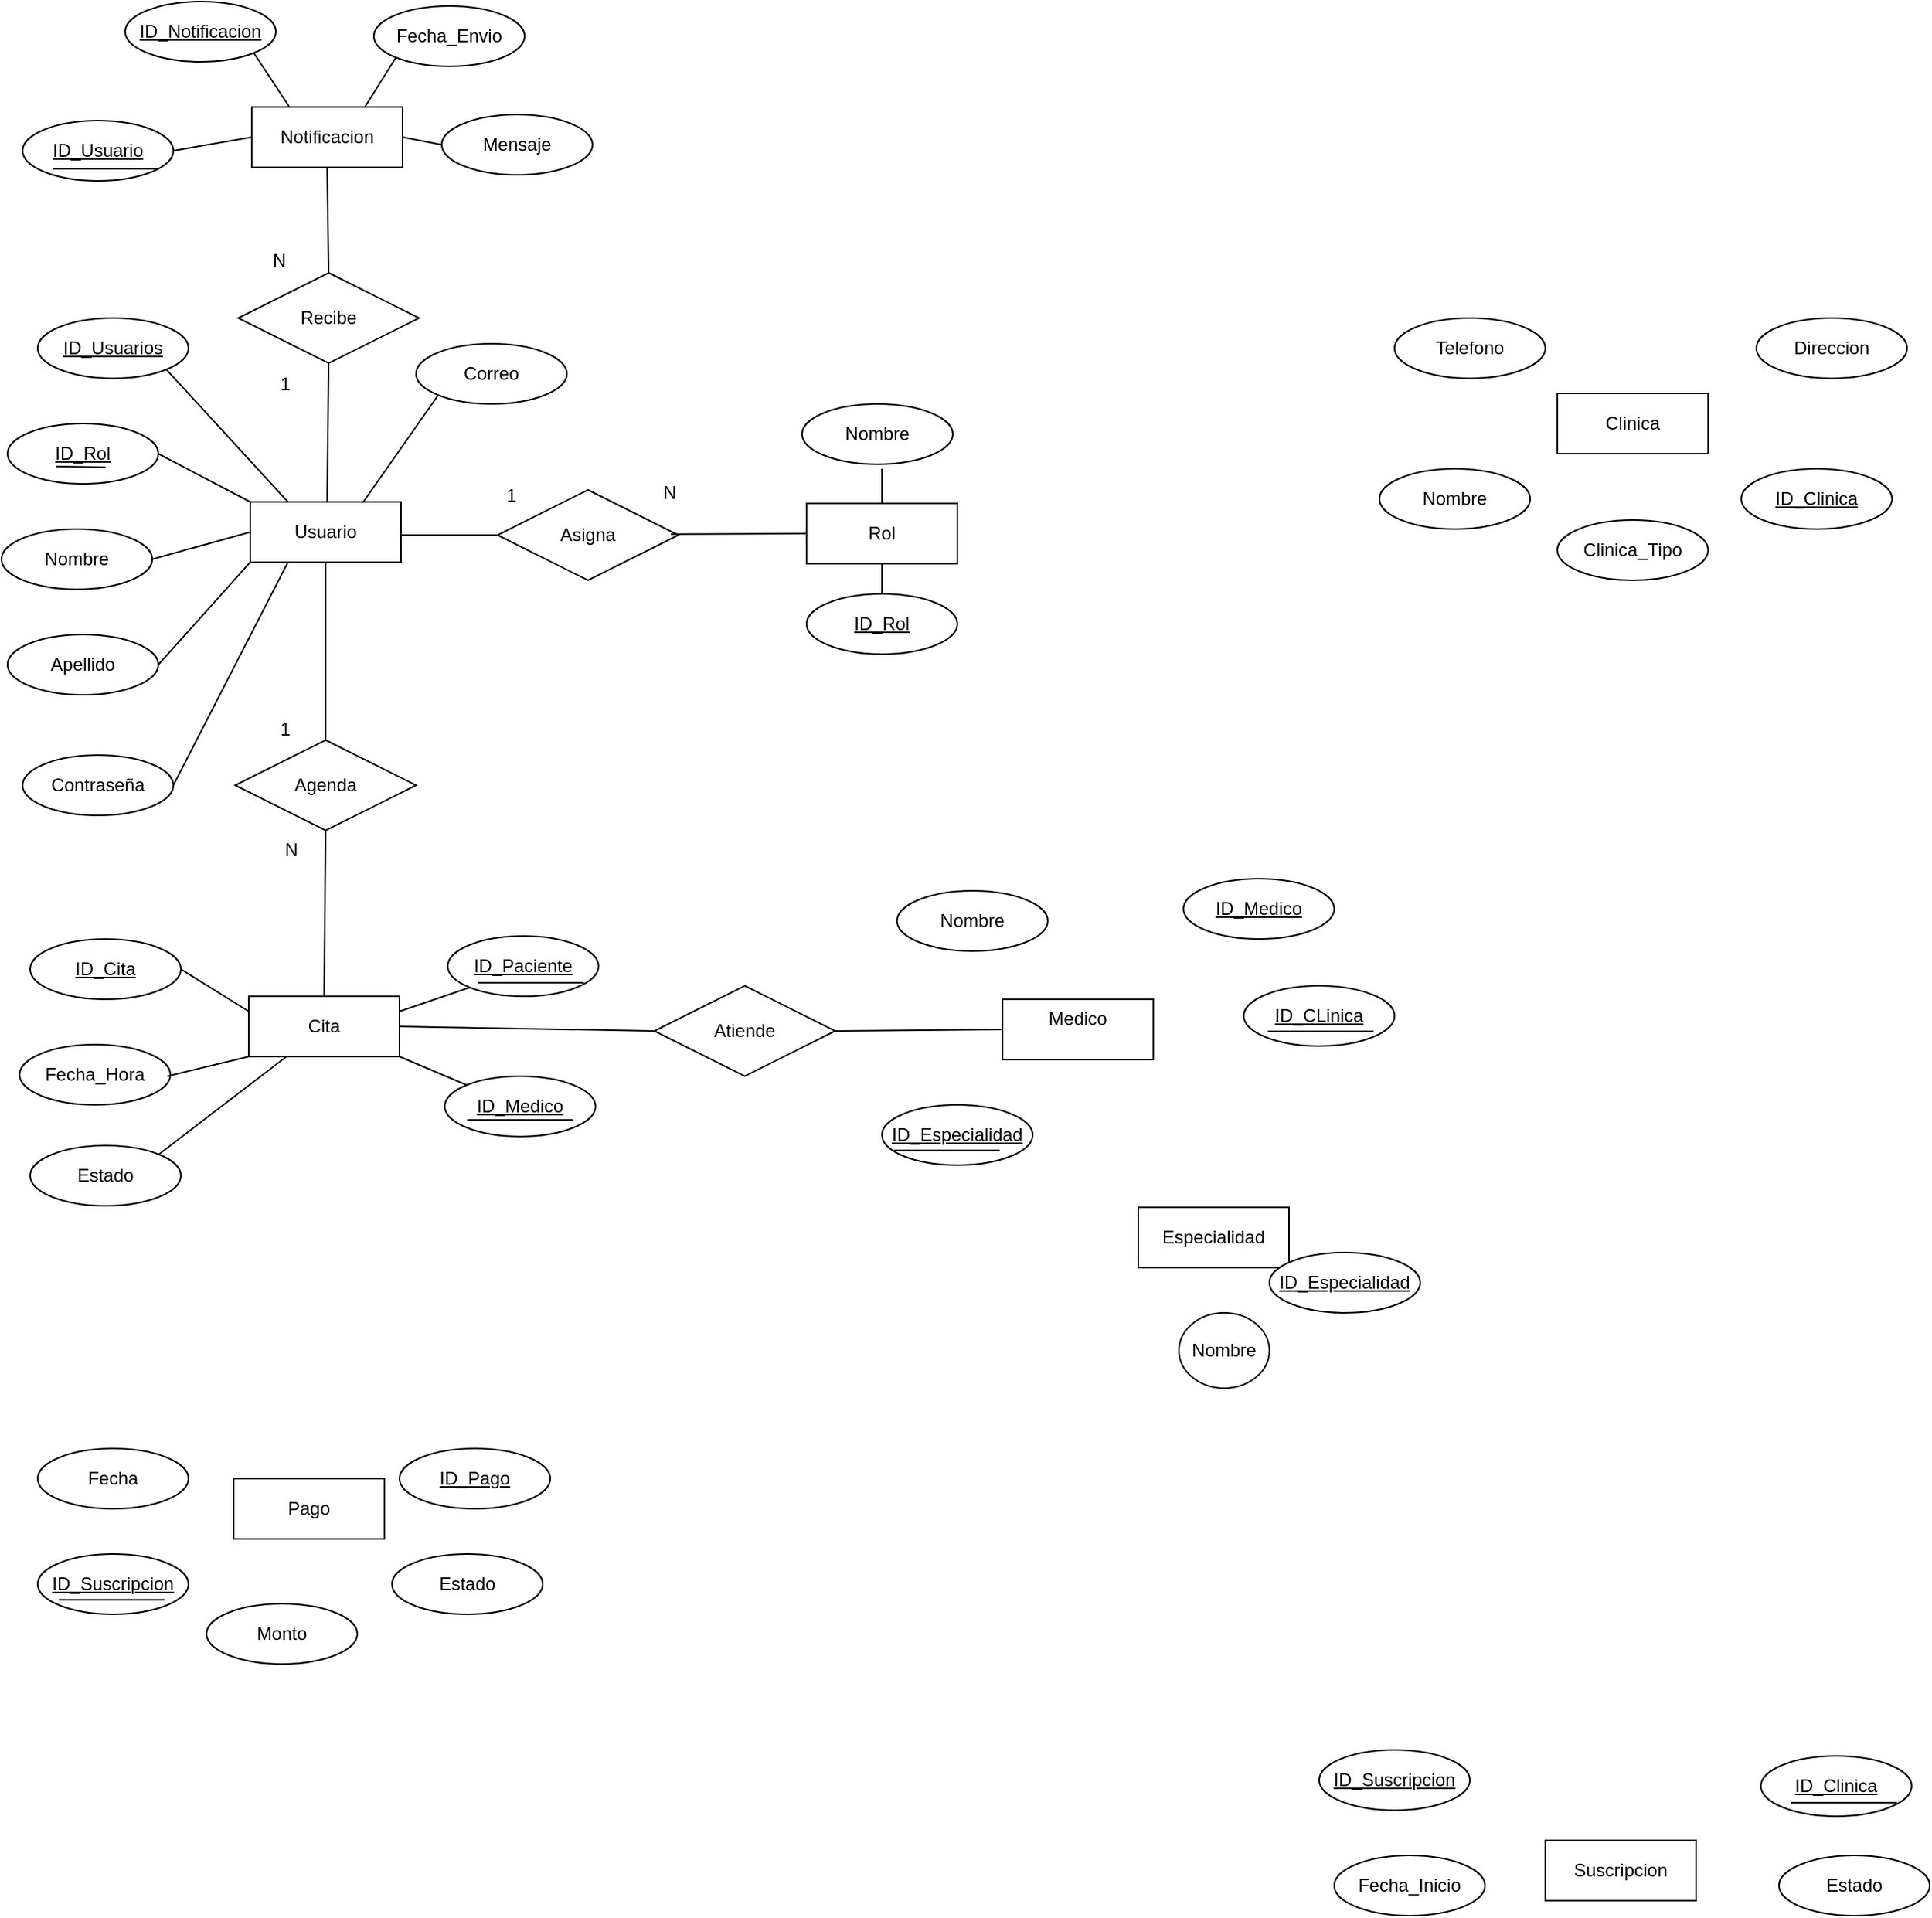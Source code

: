 <mxfile version="26.0.11">
  <diagram name="Page-1" id="bOMGAiljpsrgAa3pAj72">
    <mxGraphModel dx="1720" dy="1843" grid="1" gridSize="10" guides="1" tooltips="1" connect="1" arrows="1" fold="1" page="1" pageScale="1" pageWidth="850" pageHeight="1100" math="0" shadow="0">
      <root>
        <mxCell id="0" />
        <mxCell id="1" parent="0" />
        <mxCell id="c--go3GaVP2PXI2ZTADo-1" value="Usuario" style="whiteSpace=wrap;html=1;align=center;" vertex="1" parent="1">
          <mxGeometry x="261" y="-278" width="100" height="40" as="geometry" />
        </mxCell>
        <mxCell id="c--go3GaVP2PXI2ZTADo-3" value="Clinica" style="whiteSpace=wrap;html=1;align=center;" vertex="1" parent="1">
          <mxGeometry x="1128" y="-350" width="100" height="40" as="geometry" />
        </mxCell>
        <mxCell id="c--go3GaVP2PXI2ZTADo-4" value="Medico&lt;div&gt;&lt;br&gt;&lt;/div&gt;" style="whiteSpace=wrap;html=1;align=center;" vertex="1" parent="1">
          <mxGeometry x="760" y="52" width="100" height="40" as="geometry" />
        </mxCell>
        <mxCell id="c--go3GaVP2PXI2ZTADo-5" value="&lt;div&gt;Especialidad&lt;/div&gt;" style="whiteSpace=wrap;html=1;align=center;" vertex="1" parent="1">
          <mxGeometry x="850" y="190" width="100" height="40" as="geometry" />
        </mxCell>
        <mxCell id="c--go3GaVP2PXI2ZTADo-6" value="Suscripcion" style="whiteSpace=wrap;html=1;align=center;" vertex="1" parent="1">
          <mxGeometry x="1120" y="610" width="100" height="40" as="geometry" />
        </mxCell>
        <mxCell id="c--go3GaVP2PXI2ZTADo-7" value="Pago" style="whiteSpace=wrap;html=1;align=center;" vertex="1" parent="1">
          <mxGeometry x="250" y="370" width="100" height="40" as="geometry" />
        </mxCell>
        <mxCell id="c--go3GaVP2PXI2ZTADo-8" value="ID_Rol" style="ellipse;whiteSpace=wrap;html=1;align=center;fontStyle=4;" vertex="1" parent="1">
          <mxGeometry x="100" y="-330" width="100" height="40" as="geometry" />
        </mxCell>
        <mxCell id="c--go3GaVP2PXI2ZTADo-9" value="Nombre" style="ellipse;whiteSpace=wrap;html=1;align=center;" vertex="1" parent="1">
          <mxGeometry x="96" y="-260" width="100" height="40" as="geometry" />
        </mxCell>
        <mxCell id="c--go3GaVP2PXI2ZTADo-10" value="Apellido" style="ellipse;whiteSpace=wrap;html=1;align=center;" vertex="1" parent="1">
          <mxGeometry x="100" y="-190" width="100" height="40" as="geometry" />
        </mxCell>
        <mxCell id="c--go3GaVP2PXI2ZTADo-11" value="Contraseña" style="ellipse;whiteSpace=wrap;html=1;align=center;" vertex="1" parent="1">
          <mxGeometry x="110" y="-110" width="100" height="40" as="geometry" />
        </mxCell>
        <mxCell id="c--go3GaVP2PXI2ZTADo-14" value="Correo" style="ellipse;whiteSpace=wrap;html=1;align=center;" vertex="1" parent="1">
          <mxGeometry x="371" y="-383" width="100" height="40" as="geometry" />
        </mxCell>
        <mxCell id="c--go3GaVP2PXI2ZTADo-16" value="ID_Usuarios" style="ellipse;whiteSpace=wrap;html=1;align=center;fontStyle=4;" vertex="1" parent="1">
          <mxGeometry x="120" y="-400" width="100" height="40" as="geometry" />
        </mxCell>
        <mxCell id="c--go3GaVP2PXI2ZTADo-19" value="" style="endArrow=none;html=1;rounded=0;" edge="1" parent="1">
          <mxGeometry relative="1" as="geometry">
            <mxPoint x="132" y="-301.5" as="sourcePoint" />
            <mxPoint x="165" y="-301" as="targetPoint" />
          </mxGeometry>
        </mxCell>
        <mxCell id="c--go3GaVP2PXI2ZTADo-21" value="Rol" style="whiteSpace=wrap;html=1;align=center;" vertex="1" parent="1">
          <mxGeometry x="630" y="-277" width="100" height="40" as="geometry" />
        </mxCell>
        <mxCell id="c--go3GaVP2PXI2ZTADo-22" value="ID_Rol" style="ellipse;whiteSpace=wrap;html=1;align=center;fontStyle=4;" vertex="1" parent="1">
          <mxGeometry x="630" y="-217" width="100" height="40" as="geometry" />
        </mxCell>
        <mxCell id="c--go3GaVP2PXI2ZTADo-23" value="Nombre" style="ellipse;whiteSpace=wrap;html=1;align=center;" vertex="1" parent="1">
          <mxGeometry x="627" y="-343" width="100" height="40" as="geometry" />
        </mxCell>
        <mxCell id="c--go3GaVP2PXI2ZTADo-24" value="ID_Clinica" style="ellipse;whiteSpace=wrap;html=1;align=center;fontStyle=4;" vertex="1" parent="1">
          <mxGeometry x="1250" y="-300" width="100" height="40" as="geometry" />
        </mxCell>
        <mxCell id="c--go3GaVP2PXI2ZTADo-26" value="Monto&lt;span style=&quot;color: rgba(0, 0, 0, 0); font-family: monospace; font-size: 0px; text-align: start; text-wrap-mode: nowrap;&quot;&gt;%3CmxGraphModel%3E%3Croot%3E%3CmxCell%20id%3D%220%22%2F%3E%3CmxCell%20id%3D%221%22%20parent%3D%220%22%2F%3E%3CmxCell%20id%3D%222%22%20value%3D%22Clinica_Tipo%22%20style%3D%22ellipse%3BwhiteSpace%3Dwrap%3Bhtml%3D1%3Balign%3Dcenter%3B%22%20vertex%3D%221%22%20parent%3D%221%22%3E%3CmxGeometry%20x%3D%22390%22%20y%3D%22160%22%20width%3D%22100%22%20height%3D%2240%22%20as%3D%22geometry%22%2F%3E%3C%2FmxCell%3E%3C%2Froot%3E%3C%2FmxGraphModel%3E&lt;/span&gt;" style="ellipse;whiteSpace=wrap;html=1;align=center;" vertex="1" parent="1">
          <mxGeometry x="232" y="453" width="100" height="40" as="geometry" />
        </mxCell>
        <mxCell id="c--go3GaVP2PXI2ZTADo-27" value="Telefono" style="ellipse;whiteSpace=wrap;html=1;align=center;" vertex="1" parent="1">
          <mxGeometry x="1020" y="-400" width="100" height="40" as="geometry" />
        </mxCell>
        <mxCell id="c--go3GaVP2PXI2ZTADo-29" value="Direccion" style="ellipse;whiteSpace=wrap;html=1;align=center;" vertex="1" parent="1">
          <mxGeometry x="1260" y="-400" width="100" height="40" as="geometry" />
        </mxCell>
        <mxCell id="c--go3GaVP2PXI2ZTADo-30" value="Nombre" style="ellipse;whiteSpace=wrap;html=1;align=center;" vertex="1" parent="1">
          <mxGeometry x="1010" y="-300" width="100" height="40" as="geometry" />
        </mxCell>
        <mxCell id="c--go3GaVP2PXI2ZTADo-31" value="ID_Medico" style="ellipse;whiteSpace=wrap;html=1;align=center;fontStyle=4;" vertex="1" parent="1">
          <mxGeometry x="880" y="-28" width="100" height="40" as="geometry" />
        </mxCell>
        <mxCell id="c--go3GaVP2PXI2ZTADo-32" value="Nombre" style="ellipse;whiteSpace=wrap;html=1;align=center;" vertex="1" parent="1">
          <mxGeometry x="877" y="260" width="60" height="50" as="geometry" />
        </mxCell>
        <mxCell id="c--go3GaVP2PXI2ZTADo-33" value="ID_Especialidad" style="ellipse;whiteSpace=wrap;html=1;align=center;fontStyle=4;" vertex="1" parent="1">
          <mxGeometry x="680" y="122" width="100" height="40" as="geometry" />
        </mxCell>
        <mxCell id="c--go3GaVP2PXI2ZTADo-34" value="" style="endArrow=none;html=1;rounded=0;exitX=0;exitY=1;exitDx=0;exitDy=0;entryX=1;entryY=1;entryDx=0;entryDy=0;" edge="1" parent="1">
          <mxGeometry relative="1" as="geometry">
            <mxPoint x="687.883" y="152.237" as="sourcePoint" />
            <mxPoint x="758.117" y="152.237" as="targetPoint" />
          </mxGeometry>
        </mxCell>
        <mxCell id="c--go3GaVP2PXI2ZTADo-35" value="ID_CLinica" style="ellipse;whiteSpace=wrap;html=1;align=center;fontStyle=4;" vertex="1" parent="1">
          <mxGeometry x="920" y="43" width="100" height="40" as="geometry" />
        </mxCell>
        <mxCell id="c--go3GaVP2PXI2ZTADo-37" value="ID_Especialidad" style="ellipse;whiteSpace=wrap;html=1;align=center;fontStyle=4;" vertex="1" parent="1">
          <mxGeometry x="937" y="220" width="100" height="40" as="geometry" />
        </mxCell>
        <mxCell id="c--go3GaVP2PXI2ZTADo-38" value="Nombre" style="ellipse;whiteSpace=wrap;html=1;align=center;" vertex="1" parent="1">
          <mxGeometry x="690" y="-20" width="100" height="40" as="geometry" />
        </mxCell>
        <mxCell id="c--go3GaVP2PXI2ZTADo-39" value="Cita" style="whiteSpace=wrap;html=1;align=center;" vertex="1" parent="1">
          <mxGeometry x="260" y="50" width="100" height="40" as="geometry" />
        </mxCell>
        <mxCell id="c--go3GaVP2PXI2ZTADo-41" value="ID_Suscripcion" style="ellipse;whiteSpace=wrap;html=1;align=center;fontStyle=4;" vertex="1" parent="1">
          <mxGeometry x="970" y="550" width="100" height="40" as="geometry" />
        </mxCell>
        <mxCell id="c--go3GaVP2PXI2ZTADo-42" value="ID_Paciente" style="ellipse;whiteSpace=wrap;html=1;align=center;fontStyle=4;" vertex="1" parent="1">
          <mxGeometry x="392" y="10" width="100" height="40" as="geometry" />
        </mxCell>
        <mxCell id="c--go3GaVP2PXI2ZTADo-44" value="ID_Pago" style="ellipse;whiteSpace=wrap;html=1;align=center;fontStyle=4;" vertex="1" parent="1">
          <mxGeometry x="360" y="350" width="100" height="40" as="geometry" />
        </mxCell>
        <mxCell id="c--go3GaVP2PXI2ZTADo-46" value="" style="endArrow=none;html=1;rounded=0;exitX=0;exitY=1;exitDx=0;exitDy=0;entryX=1;entryY=1;entryDx=0;entryDy=0;" edge="1" parent="1">
          <mxGeometry relative="1" as="geometry">
            <mxPoint x="935.883" y="73.237" as="sourcePoint" />
            <mxPoint x="1006.117" y="73.237" as="targetPoint" />
          </mxGeometry>
        </mxCell>
        <mxCell id="c--go3GaVP2PXI2ZTADo-47" value="" style="endArrow=none;html=1;rounded=0;exitX=0;exitY=1;exitDx=0;exitDy=0;entryX=1;entryY=1;entryDx=0;entryDy=0;" edge="1" parent="1">
          <mxGeometry relative="1" as="geometry">
            <mxPoint x="412.003" y="40.997" as="sourcePoint" />
            <mxPoint x="482.237" y="40.997" as="targetPoint" />
          </mxGeometry>
        </mxCell>
        <mxCell id="c--go3GaVP2PXI2ZTADo-48" value="Fecha_Hora" style="ellipse;whiteSpace=wrap;html=1;align=center;" vertex="1" parent="1">
          <mxGeometry x="108" y="82" width="100" height="40" as="geometry" />
        </mxCell>
        <mxCell id="c--go3GaVP2PXI2ZTADo-49" value="Estado" style="ellipse;whiteSpace=wrap;html=1;align=center;" vertex="1" parent="1">
          <mxGeometry x="1275" y="620" width="100" height="40" as="geometry" />
        </mxCell>
        <mxCell id="c--go3GaVP2PXI2ZTADo-50" value="ID_Suscripcion" style="ellipse;whiteSpace=wrap;html=1;align=center;fontStyle=4;" vertex="1" parent="1">
          <mxGeometry x="120" y="420" width="100" height="40" as="geometry" />
        </mxCell>
        <mxCell id="c--go3GaVP2PXI2ZTADo-52" value="" style="endArrow=none;html=1;rounded=0;exitX=0;exitY=1;exitDx=0;exitDy=0;entryX=1;entryY=1;entryDx=0;entryDy=0;" edge="1" parent="1">
          <mxGeometry relative="1" as="geometry">
            <mxPoint x="134.003" y="450.337" as="sourcePoint" />
            <mxPoint x="204.237" y="450.337" as="targetPoint" />
          </mxGeometry>
        </mxCell>
        <mxCell id="c--go3GaVP2PXI2ZTADo-53" value="Clinica_Tipo" style="ellipse;whiteSpace=wrap;html=1;align=center;" vertex="1" parent="1">
          <mxGeometry x="1128" y="-266" width="100" height="40" as="geometry" />
        </mxCell>
        <mxCell id="c--go3GaVP2PXI2ZTADo-54" value="Fecha" style="ellipse;whiteSpace=wrap;html=1;align=center;" vertex="1" parent="1">
          <mxGeometry x="120" y="350" width="100" height="40" as="geometry" />
        </mxCell>
        <mxCell id="c--go3GaVP2PXI2ZTADo-55" value="Estado" style="ellipse;whiteSpace=wrap;html=1;align=center;" vertex="1" parent="1">
          <mxGeometry x="355" y="420" width="100" height="40" as="geometry" />
        </mxCell>
        <mxCell id="c--go3GaVP2PXI2ZTADo-57" value="ID_Cita" style="ellipse;whiteSpace=wrap;html=1;align=center;fontStyle=4;" vertex="1" parent="1">
          <mxGeometry x="115" y="12" width="100" height="40" as="geometry" />
        </mxCell>
        <mxCell id="c--go3GaVP2PXI2ZTADo-58" value="ID_Clinica" style="ellipse;whiteSpace=wrap;html=1;align=center;fontStyle=4;" vertex="1" parent="1">
          <mxGeometry x="1263" y="554" width="100" height="40" as="geometry" />
        </mxCell>
        <mxCell id="c--go3GaVP2PXI2ZTADo-59" value="" style="endArrow=none;html=1;rounded=0;exitX=0;exitY=1;exitDx=0;exitDy=0;entryX=1;entryY=1;entryDx=0;entryDy=0;" edge="1" parent="1">
          <mxGeometry relative="1" as="geometry">
            <mxPoint x="1283.003" y="584.997" as="sourcePoint" />
            <mxPoint x="1353.237" y="584.997" as="targetPoint" />
          </mxGeometry>
        </mxCell>
        <mxCell id="c--go3GaVP2PXI2ZTADo-60" value="Fecha_Inicio" style="ellipse;whiteSpace=wrap;html=1;align=center;" vertex="1" parent="1">
          <mxGeometry x="980" y="620" width="100" height="40" as="geometry" />
        </mxCell>
        <mxCell id="c--go3GaVP2PXI2ZTADo-61" value="Mensaje" style="ellipse;whiteSpace=wrap;html=1;align=center;" vertex="1" parent="1">
          <mxGeometry x="388" y="-535" width="100" height="40" as="geometry" />
        </mxCell>
        <mxCell id="c--go3GaVP2PXI2ZTADo-62" value="Notificacion" style="whiteSpace=wrap;html=1;align=center;" vertex="1" parent="1">
          <mxGeometry x="262" y="-540" width="100" height="40" as="geometry" />
        </mxCell>
        <mxCell id="c--go3GaVP2PXI2ZTADo-63" value="ID_Notificacion" style="ellipse;whiteSpace=wrap;html=1;align=center;fontStyle=4;" vertex="1" parent="1">
          <mxGeometry x="178" y="-610" width="100" height="40" as="geometry" />
        </mxCell>
        <mxCell id="c--go3GaVP2PXI2ZTADo-64" value="ID_Usuario" style="ellipse;whiteSpace=wrap;html=1;align=center;fontStyle=4;" vertex="1" parent="1">
          <mxGeometry x="110" y="-531" width="100" height="40" as="geometry" />
        </mxCell>
        <mxCell id="c--go3GaVP2PXI2ZTADo-65" value="" style="endArrow=none;html=1;rounded=0;exitX=0;exitY=1;exitDx=0;exitDy=0;entryX=1;entryY=1;entryDx=0;entryDy=0;" edge="1" parent="1">
          <mxGeometry relative="1" as="geometry">
            <mxPoint x="130.003" y="-499.003" as="sourcePoint" />
            <mxPoint x="200.237" y="-499.003" as="targetPoint" />
          </mxGeometry>
        </mxCell>
        <mxCell id="c--go3GaVP2PXI2ZTADo-66" value="Estado" style="ellipse;whiteSpace=wrap;html=1;align=center;" vertex="1" parent="1">
          <mxGeometry x="115" y="149" width="100" height="40" as="geometry" />
        </mxCell>
        <mxCell id="c--go3GaVP2PXI2ZTADo-67" value="Fecha_Envio" style="ellipse;whiteSpace=wrap;html=1;align=center;" vertex="1" parent="1">
          <mxGeometry x="343" y="-607" width="100" height="40" as="geometry" />
        </mxCell>
        <mxCell id="c--go3GaVP2PXI2ZTADo-73" value="ID_Medico" style="ellipse;whiteSpace=wrap;html=1;align=center;fontStyle=4;" vertex="1" parent="1">
          <mxGeometry x="390" y="103" width="100" height="40" as="geometry" />
        </mxCell>
        <mxCell id="c--go3GaVP2PXI2ZTADo-74" value="" style="endArrow=none;html=1;rounded=0;exitX=0;exitY=1;exitDx=0;exitDy=0;entryX=1;entryY=1;entryDx=0;entryDy=0;" edge="1" parent="1">
          <mxGeometry relative="1" as="geometry">
            <mxPoint x="404.883" y="131.997" as="sourcePoint" />
            <mxPoint x="475.117" y="131.997" as="targetPoint" />
          </mxGeometry>
        </mxCell>
        <mxCell id="c--go3GaVP2PXI2ZTADo-76" value="Agenda" style="shape=rhombus;perimeter=rhombusPerimeter;whiteSpace=wrap;html=1;align=center;" vertex="1" parent="1">
          <mxGeometry x="251" y="-120" width="120" height="60" as="geometry" />
        </mxCell>
        <mxCell id="c--go3GaVP2PXI2ZTADo-77" value="1" style="text;strokeColor=none;fillColor=none;spacingLeft=4;spacingRight=4;overflow=hidden;rotatable=0;points=[[0,0.5],[1,0.5]];portConstraint=eastwest;fontSize=12;whiteSpace=wrap;html=1;" vertex="1" parent="1">
          <mxGeometry x="275" y="-141" width="40" height="30" as="geometry" />
        </mxCell>
        <mxCell id="c--go3GaVP2PXI2ZTADo-78" value="N" style="text;strokeColor=none;fillColor=none;spacingLeft=4;spacingRight=4;overflow=hidden;rotatable=0;points=[[0,0.5],[1,0.5]];portConstraint=eastwest;fontSize=12;whiteSpace=wrap;html=1;" vertex="1" parent="1">
          <mxGeometry x="278" y="-61" width="40" height="30" as="geometry" />
        </mxCell>
        <mxCell id="c--go3GaVP2PXI2ZTADo-81" value="" style="endArrow=none;html=1;rounded=0;entryX=0.5;entryY=1;entryDx=0;entryDy=0;exitX=0.5;exitY=0;exitDx=0;exitDy=0;" edge="1" parent="1" source="c--go3GaVP2PXI2ZTADo-39" target="c--go3GaVP2PXI2ZTADo-76">
          <mxGeometry relative="1" as="geometry">
            <mxPoint x="510" y="20" as="sourcePoint" />
            <mxPoint x="670" y="20" as="targetPoint" />
          </mxGeometry>
        </mxCell>
        <mxCell id="c--go3GaVP2PXI2ZTADo-82" value="" style="endArrow=none;html=1;rounded=0;exitX=0.5;exitY=0;exitDx=0;exitDy=0;entryX=0.5;entryY=1;entryDx=0;entryDy=0;" edge="1" parent="1" source="c--go3GaVP2PXI2ZTADo-76" target="c--go3GaVP2PXI2ZTADo-1">
          <mxGeometry relative="1" as="geometry">
            <mxPoint x="308" y="-129" as="sourcePoint" />
            <mxPoint x="340" y="-220" as="targetPoint" />
          </mxGeometry>
        </mxCell>
        <mxCell id="c--go3GaVP2PXI2ZTADo-83" value="" style="endArrow=none;html=1;rounded=0;exitX=0.25;exitY=1;exitDx=0;exitDy=0;entryX=1;entryY=0.5;entryDx=0;entryDy=0;" edge="1" parent="1" source="c--go3GaVP2PXI2ZTADo-1" target="c--go3GaVP2PXI2ZTADo-11">
          <mxGeometry relative="1" as="geometry">
            <mxPoint x="321" y="-110" as="sourcePoint" />
            <mxPoint x="321" y="-228" as="targetPoint" />
          </mxGeometry>
        </mxCell>
        <mxCell id="c--go3GaVP2PXI2ZTADo-86" value="" style="endArrow=none;html=1;rounded=0;exitX=1;exitY=0.5;exitDx=0;exitDy=0;entryX=0;entryY=1;entryDx=0;entryDy=0;" edge="1" parent="1" source="c--go3GaVP2PXI2ZTADo-10" target="c--go3GaVP2PXI2ZTADo-1">
          <mxGeometry relative="1" as="geometry">
            <mxPoint x="296" y="-228" as="sourcePoint" />
            <mxPoint x="220" y="-80" as="targetPoint" />
          </mxGeometry>
        </mxCell>
        <mxCell id="c--go3GaVP2PXI2ZTADo-88" value="" style="endArrow=none;html=1;rounded=0;exitX=1;exitY=0.5;exitDx=0;exitDy=0;entryX=0;entryY=0.5;entryDx=0;entryDy=0;" edge="1" parent="1" source="c--go3GaVP2PXI2ZTADo-9" target="c--go3GaVP2PXI2ZTADo-1">
          <mxGeometry relative="1" as="geometry">
            <mxPoint x="210" y="-160" as="sourcePoint" />
            <mxPoint x="271" y="-228" as="targetPoint" />
          </mxGeometry>
        </mxCell>
        <mxCell id="c--go3GaVP2PXI2ZTADo-90" value="" style="endArrow=none;html=1;rounded=0;exitX=1;exitY=0.5;exitDx=0;exitDy=0;entryX=0;entryY=0;entryDx=0;entryDy=0;" edge="1" parent="1" source="c--go3GaVP2PXI2ZTADo-8" target="c--go3GaVP2PXI2ZTADo-1">
          <mxGeometry relative="1" as="geometry">
            <mxPoint x="206" y="-230" as="sourcePoint" />
            <mxPoint x="271" y="-248" as="targetPoint" />
          </mxGeometry>
        </mxCell>
        <mxCell id="c--go3GaVP2PXI2ZTADo-91" value="" style="endArrow=none;html=1;rounded=0;exitX=1;exitY=1;exitDx=0;exitDy=0;entryX=0.25;entryY=0;entryDx=0;entryDy=0;" edge="1" parent="1" source="c--go3GaVP2PXI2ZTADo-16" target="c--go3GaVP2PXI2ZTADo-1">
          <mxGeometry relative="1" as="geometry">
            <mxPoint x="210" y="-300" as="sourcePoint" />
            <mxPoint x="271" y="-268" as="targetPoint" />
          </mxGeometry>
        </mxCell>
        <mxCell id="c--go3GaVP2PXI2ZTADo-92" value="" style="endArrow=none;html=1;rounded=0;exitX=0;exitY=1;exitDx=0;exitDy=0;entryX=0.75;entryY=0;entryDx=0;entryDy=0;" edge="1" parent="1" source="c--go3GaVP2PXI2ZTADo-14" target="c--go3GaVP2PXI2ZTADo-1">
          <mxGeometry relative="1" as="geometry">
            <mxPoint x="215" y="-356" as="sourcePoint" />
            <mxPoint x="296" y="-268" as="targetPoint" />
          </mxGeometry>
        </mxCell>
        <mxCell id="c--go3GaVP2PXI2ZTADo-93" value="Recibe" style="shape=rhombus;perimeter=rhombusPerimeter;whiteSpace=wrap;html=1;align=center;" vertex="1" parent="1">
          <mxGeometry x="253" y="-430" width="120" height="60" as="geometry" />
        </mxCell>
        <mxCell id="c--go3GaVP2PXI2ZTADo-94" value="" style="endArrow=none;html=1;rounded=0;entryX=0.5;entryY=0;entryDx=0;entryDy=0;exitX=0.5;exitY=1;exitDx=0;exitDy=0;" edge="1" parent="1" source="c--go3GaVP2PXI2ZTADo-93">
          <mxGeometry relative="1" as="geometry">
            <mxPoint x="301" y="-370" as="sourcePoint" />
            <mxPoint x="312" y="-278" as="targetPoint" />
          </mxGeometry>
        </mxCell>
        <mxCell id="c--go3GaVP2PXI2ZTADo-95" value="1" style="text;strokeColor=none;fillColor=none;spacingLeft=4;spacingRight=4;overflow=hidden;rotatable=0;points=[[0,0.5],[1,0.5]];portConstraint=eastwest;fontSize=12;whiteSpace=wrap;html=1;" vertex="1" parent="1">
          <mxGeometry x="275" y="-370" width="40" height="30" as="geometry" />
        </mxCell>
        <mxCell id="c--go3GaVP2PXI2ZTADo-96" value="N" style="text;strokeColor=none;fillColor=none;spacingLeft=4;spacingRight=4;overflow=hidden;rotatable=0;points=[[0,0.5],[1,0.5]];portConstraint=eastwest;fontSize=12;whiteSpace=wrap;html=1;" vertex="1" parent="1">
          <mxGeometry x="270" y="-452" width="40" height="30" as="geometry" />
        </mxCell>
        <mxCell id="c--go3GaVP2PXI2ZTADo-97" value="" style="endArrow=none;html=1;rounded=0;entryX=0.5;entryY=1;entryDx=0;entryDy=0;exitX=0.5;exitY=0;exitDx=0;exitDy=0;" edge="1" parent="1" source="c--go3GaVP2PXI2ZTADo-93" target="c--go3GaVP2PXI2ZTADo-62">
          <mxGeometry relative="1" as="geometry">
            <mxPoint x="323" y="-360" as="sourcePoint" />
            <mxPoint x="322" y="-268" as="targetPoint" />
          </mxGeometry>
        </mxCell>
        <mxCell id="c--go3GaVP2PXI2ZTADo-99" value="Asigna" style="shape=rhombus;perimeter=rhombusPerimeter;whiteSpace=wrap;html=1;align=center;" vertex="1" parent="1">
          <mxGeometry x="425" y="-286" width="120" height="60" as="geometry" />
        </mxCell>
        <mxCell id="c--go3GaVP2PXI2ZTADo-100" value="" style="endArrow=none;html=1;rounded=0;exitX=0;exitY=0.5;exitDx=0;exitDy=0;" edge="1" parent="1" source="c--go3GaVP2PXI2ZTADo-99">
          <mxGeometry relative="1" as="geometry">
            <mxPoint x="396" y="-339" as="sourcePoint" />
            <mxPoint x="360" y="-256" as="targetPoint" />
          </mxGeometry>
        </mxCell>
        <mxCell id="c--go3GaVP2PXI2ZTADo-101" value="" style="endArrow=none;html=1;rounded=0;exitX=0;exitY=0.5;exitDx=0;exitDy=0;" edge="1" parent="1" source="c--go3GaVP2PXI2ZTADo-21">
          <mxGeometry relative="1" as="geometry">
            <mxPoint x="605" y="-256.67" as="sourcePoint" />
            <mxPoint x="540" y="-256.67" as="targetPoint" />
          </mxGeometry>
        </mxCell>
        <mxCell id="c--go3GaVP2PXI2ZTADo-102" value="1" style="text;strokeColor=none;fillColor=none;spacingLeft=4;spacingRight=4;overflow=hidden;rotatable=0;points=[[0,0.5],[1,0.5]];portConstraint=eastwest;fontSize=12;whiteSpace=wrap;html=1;" vertex="1" parent="1">
          <mxGeometry x="425" y="-296" width="40" height="30" as="geometry" />
        </mxCell>
        <mxCell id="c--go3GaVP2PXI2ZTADo-103" value="N" style="text;strokeColor=none;fillColor=none;spacingLeft=4;spacingRight=4;overflow=hidden;rotatable=0;points=[[0,0.5],[1,0.5]];portConstraint=eastwest;fontSize=12;whiteSpace=wrap;html=1;" vertex="1" parent="1">
          <mxGeometry x="529" y="-298" width="40" height="30" as="geometry" />
        </mxCell>
        <mxCell id="c--go3GaVP2PXI2ZTADo-104" value="" style="endArrow=none;html=1;rounded=0;entryX=0;entryY=0.5;entryDx=0;entryDy=0;exitX=1;exitY=0.5;exitDx=0;exitDy=0;" edge="1" parent="1" source="c--go3GaVP2PXI2ZTADo-62" target="c--go3GaVP2PXI2ZTADo-61">
          <mxGeometry relative="1" as="geometry">
            <mxPoint x="323" y="-420" as="sourcePoint" />
            <mxPoint x="322" y="-490" as="targetPoint" />
          </mxGeometry>
        </mxCell>
        <mxCell id="c--go3GaVP2PXI2ZTADo-105" value="" style="endArrow=none;html=1;rounded=0;entryX=1;entryY=0.5;entryDx=0;entryDy=0;exitX=0;exitY=0.5;exitDx=0;exitDy=0;" edge="1" parent="1" source="c--go3GaVP2PXI2ZTADo-62" target="c--go3GaVP2PXI2ZTADo-64">
          <mxGeometry relative="1" as="geometry">
            <mxPoint x="333" y="-410" as="sourcePoint" />
            <mxPoint x="332" y="-480" as="targetPoint" />
          </mxGeometry>
        </mxCell>
        <mxCell id="c--go3GaVP2PXI2ZTADo-106" value="" style="endArrow=none;html=1;rounded=0;entryX=0.25;entryY=0;entryDx=0;entryDy=0;exitX=1;exitY=1;exitDx=0;exitDy=0;" edge="1" parent="1" source="c--go3GaVP2PXI2ZTADo-63" target="c--go3GaVP2PXI2ZTADo-62">
          <mxGeometry relative="1" as="geometry">
            <mxPoint x="272" y="-520" as="sourcePoint" />
            <mxPoint x="220" y="-500" as="targetPoint" />
          </mxGeometry>
        </mxCell>
        <mxCell id="c--go3GaVP2PXI2ZTADo-107" value="" style="endArrow=none;html=1;rounded=0;entryX=0.75;entryY=0;entryDx=0;entryDy=0;exitX=0;exitY=1;exitDx=0;exitDy=0;" edge="1" parent="1" source="c--go3GaVP2PXI2ZTADo-67" target="c--go3GaVP2PXI2ZTADo-62">
          <mxGeometry relative="1" as="geometry">
            <mxPoint x="273" y="-566" as="sourcePoint" />
            <mxPoint x="297" y="-530" as="targetPoint" />
          </mxGeometry>
        </mxCell>
        <mxCell id="c--go3GaVP2PXI2ZTADo-109" value="" style="endArrow=none;html=1;rounded=0;entryX=0.5;entryY=0;entryDx=0;entryDy=0;" edge="1" parent="1" target="c--go3GaVP2PXI2ZTADo-21">
          <mxGeometry relative="1" as="geometry">
            <mxPoint x="680" y="-300" as="sourcePoint" />
            <mxPoint x="550" y="-246.67" as="targetPoint" />
          </mxGeometry>
        </mxCell>
        <mxCell id="c--go3GaVP2PXI2ZTADo-110" value="" style="endArrow=none;html=1;rounded=0;exitX=0.5;exitY=1;exitDx=0;exitDy=0;entryX=0.5;entryY=0;entryDx=0;entryDy=0;" edge="1" parent="1" source="c--go3GaVP2PXI2ZTADo-21" target="c--go3GaVP2PXI2ZTADo-22">
          <mxGeometry relative="1" as="geometry">
            <mxPoint x="650" y="-237" as="sourcePoint" />
            <mxPoint x="560" y="-236.67" as="targetPoint" />
          </mxGeometry>
        </mxCell>
        <mxCell id="c--go3GaVP2PXI2ZTADo-111" value="" style="endArrow=none;html=1;rounded=0;exitX=0;exitY=1;exitDx=0;exitDy=0;entryX=1;entryY=0.25;entryDx=0;entryDy=0;" edge="1" parent="1" source="c--go3GaVP2PXI2ZTADo-42" target="c--go3GaVP2PXI2ZTADo-39">
          <mxGeometry relative="1" as="geometry">
            <mxPoint x="515" y="-60" as="sourcePoint" />
            <mxPoint x="425" y="-59.67" as="targetPoint" />
          </mxGeometry>
        </mxCell>
        <mxCell id="c--go3GaVP2PXI2ZTADo-112" value="" style="endArrow=none;html=1;rounded=0;exitX=1;exitY=0.5;exitDx=0;exitDy=0;entryX=0;entryY=0.25;entryDx=0;entryDy=0;" edge="1" parent="1" source="c--go3GaVP2PXI2ZTADo-57" target="c--go3GaVP2PXI2ZTADo-39">
          <mxGeometry relative="1" as="geometry">
            <mxPoint x="417" y="54" as="sourcePoint" />
            <mxPoint x="370" y="70" as="targetPoint" />
          </mxGeometry>
        </mxCell>
        <mxCell id="c--go3GaVP2PXI2ZTADo-113" value="" style="endArrow=none;html=1;rounded=0;exitX=1;exitY=0.5;exitDx=0;exitDy=0;entryX=0;entryY=1;entryDx=0;entryDy=0;" edge="1" parent="1" target="c--go3GaVP2PXI2ZTADo-39">
          <mxGeometry relative="1" as="geometry">
            <mxPoint x="206" y="103" as="sourcePoint" />
            <mxPoint x="251" y="131" as="targetPoint" />
          </mxGeometry>
        </mxCell>
        <mxCell id="c--go3GaVP2PXI2ZTADo-114" value="" style="endArrow=none;html=1;rounded=0;exitX=0;exitY=0;exitDx=0;exitDy=0;entryX=1;entryY=1;entryDx=0;entryDy=0;" edge="1" parent="1" source="c--go3GaVP2PXI2ZTADo-73" target="c--go3GaVP2PXI2ZTADo-39">
          <mxGeometry relative="1" as="geometry">
            <mxPoint x="315" y="146.5" as="sourcePoint" />
            <mxPoint x="369" y="133.5" as="targetPoint" />
          </mxGeometry>
        </mxCell>
        <mxCell id="c--go3GaVP2PXI2ZTADo-115" value="" style="endArrow=none;html=1;rounded=0;exitX=1;exitY=0;exitDx=0;exitDy=0;entryX=0.25;entryY=1;entryDx=0;entryDy=0;" edge="1" parent="1" source="c--go3GaVP2PXI2ZTADo-66" target="c--go3GaVP2PXI2ZTADo-39">
          <mxGeometry relative="1" as="geometry">
            <mxPoint x="226" y="123" as="sourcePoint" />
            <mxPoint x="280" y="110" as="targetPoint" />
          </mxGeometry>
        </mxCell>
        <mxCell id="c--go3GaVP2PXI2ZTADo-116" value="Atiende" style="shape=rhombus;perimeter=rhombusPerimeter;whiteSpace=wrap;html=1;align=center;" vertex="1" parent="1">
          <mxGeometry x="529" y="43" width="120" height="60" as="geometry" />
        </mxCell>
        <mxCell id="c--go3GaVP2PXI2ZTADo-117" value="" style="endArrow=none;html=1;rounded=0;exitX=0;exitY=0.5;exitDx=0;exitDy=0;entryX=1;entryY=0.5;entryDx=0;entryDy=0;" edge="1" parent="1" source="c--go3GaVP2PXI2ZTADo-116" target="c--go3GaVP2PXI2ZTADo-39">
          <mxGeometry relative="1" as="geometry">
            <mxPoint x="415" y="119" as="sourcePoint" />
            <mxPoint x="370" y="100" as="targetPoint" />
          </mxGeometry>
        </mxCell>
        <mxCell id="c--go3GaVP2PXI2ZTADo-118" value="" style="endArrow=none;html=1;rounded=0;exitX=0;exitY=0.5;exitDx=0;exitDy=0;entryX=1;entryY=0.5;entryDx=0;entryDy=0;" edge="1" parent="1" source="c--go3GaVP2PXI2ZTADo-4" target="c--go3GaVP2PXI2ZTADo-116">
          <mxGeometry relative="1" as="geometry">
            <mxPoint x="539" y="83" as="sourcePoint" />
            <mxPoint x="370" y="80" as="targetPoint" />
          </mxGeometry>
        </mxCell>
      </root>
    </mxGraphModel>
  </diagram>
</mxfile>
